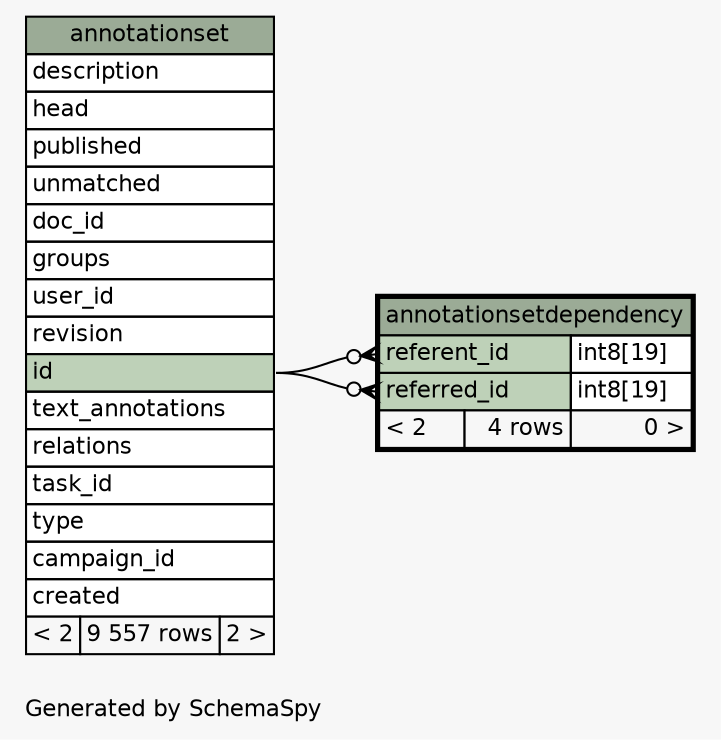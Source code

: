 // dot 2.38.0 on Linux 4.10.0-42-generic
// SchemaSpy rev 590
digraph "oneDegreeRelationshipsDiagram" {
  graph [
    rankdir="RL"
    bgcolor="#f7f7f7"
    label="\nGenerated by SchemaSpy"
    labeljust="l"
    nodesep="0.18"
    ranksep="0.46"
    fontname="Helvetica"
    fontsize="11"
  ];
  node [
    fontname="Helvetica"
    fontsize="11"
    shape="plaintext"
  ];
  edge [
    arrowsize="0.8"
  ];
  "annotationsetdependency":"referent_id":w -> "annotationset":"id":e [arrowhead=none dir=back arrowtail=crowodot];
  "annotationsetdependency":"referred_id":w -> "annotationset":"id":e [arrowhead=none dir=back arrowtail=crowodot];
  "annotationset" [
    label=<
    <TABLE BORDER="0" CELLBORDER="1" CELLSPACING="0" BGCOLOR="#ffffff">
      <TR><TD COLSPAN="3" BGCOLOR="#9bab96" ALIGN="CENTER">annotationset</TD></TR>
      <TR><TD PORT="description" COLSPAN="3" ALIGN="LEFT">description</TD></TR>
      <TR><TD PORT="head" COLSPAN="3" ALIGN="LEFT">head</TD></TR>
      <TR><TD PORT="published" COLSPAN="3" ALIGN="LEFT">published</TD></TR>
      <TR><TD PORT="unmatched" COLSPAN="3" ALIGN="LEFT">unmatched</TD></TR>
      <TR><TD PORT="doc_id" COLSPAN="3" ALIGN="LEFT">doc_id</TD></TR>
      <TR><TD PORT="groups" COLSPAN="3" ALIGN="LEFT">groups</TD></TR>
      <TR><TD PORT="user_id" COLSPAN="3" ALIGN="LEFT">user_id</TD></TR>
      <TR><TD PORT="revision" COLSPAN="3" ALIGN="LEFT">revision</TD></TR>
      <TR><TD PORT="id" COLSPAN="3" BGCOLOR="#bed1b8" ALIGN="LEFT">id</TD></TR>
      <TR><TD PORT="text_annotations" COLSPAN="3" ALIGN="LEFT">text_annotations</TD></TR>
      <TR><TD PORT="relations" COLSPAN="3" ALIGN="LEFT">relations</TD></TR>
      <TR><TD PORT="task_id" COLSPAN="3" ALIGN="LEFT">task_id</TD></TR>
      <TR><TD PORT="type" COLSPAN="3" ALIGN="LEFT">type</TD></TR>
      <TR><TD PORT="campaign_id" COLSPAN="3" ALIGN="LEFT">campaign_id</TD></TR>
      <TR><TD PORT="created" COLSPAN="3" ALIGN="LEFT">created</TD></TR>
      <TR><TD ALIGN="LEFT" BGCOLOR="#f7f7f7">&lt; 2</TD><TD ALIGN="RIGHT" BGCOLOR="#f7f7f7">9 557 rows</TD><TD ALIGN="RIGHT" BGCOLOR="#f7f7f7">2 &gt;</TD></TR>
    </TABLE>>
    URL="annotationset.html"
    tooltip="annotationset"
  ];
  "annotationsetdependency" [
    label=<
    <TABLE BORDER="2" CELLBORDER="1" CELLSPACING="0" BGCOLOR="#ffffff">
      <TR><TD COLSPAN="3" BGCOLOR="#9bab96" ALIGN="CENTER">annotationsetdependency</TD></TR>
      <TR><TD PORT="referent_id" COLSPAN="2" BGCOLOR="#bed1b8" ALIGN="LEFT">referent_id</TD><TD PORT="referent_id.type" ALIGN="LEFT">int8[19]</TD></TR>
      <TR><TD PORT="referred_id" COLSPAN="2" BGCOLOR="#bed1b8" ALIGN="LEFT">referred_id</TD><TD PORT="referred_id.type" ALIGN="LEFT">int8[19]</TD></TR>
      <TR><TD ALIGN="LEFT" BGCOLOR="#f7f7f7">&lt; 2</TD><TD ALIGN="RIGHT" BGCOLOR="#f7f7f7">4 rows</TD><TD ALIGN="RIGHT" BGCOLOR="#f7f7f7">0 &gt;</TD></TR>
    </TABLE>>
    URL="annotationsetdependency.html"
    tooltip="annotationsetdependency"
  ];
}
